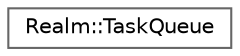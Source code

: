 digraph "Graphical Class Hierarchy"
{
 // LATEX_PDF_SIZE
  bgcolor="transparent";
  edge [fontname=Helvetica,fontsize=10,labelfontname=Helvetica,labelfontsize=10];
  node [fontname=Helvetica,fontsize=10,shape=box,height=0.2,width=0.4];
  rankdir="LR";
  Node0 [id="Node000000",label="Realm::TaskQueue",height=0.2,width=0.4,color="grey40", fillcolor="white", style="filled",URL="$classRealm_1_1TaskQueue.html",tooltip=" "];
}
